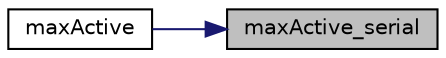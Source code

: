 digraph "maxActive_serial"
{
 // LATEX_PDF_SIZE
  edge [fontname="Helvetica",fontsize="10",labelfontname="Helvetica",labelfontsize="10"];
  node [fontname="Helvetica",fontsize="10",shape=record];
  rankdir="RL";
  Node1 [label="maxActive_serial",height=0.2,width=0.4,color="black", fillcolor="grey75", style="filled", fontcolor="black",tooltip=" "];
  Node1 -> Node2 [dir="back",color="midnightblue",fontsize="10",style="solid",fontname="Helvetica"];
  Node2 [label="maxActive",height=0.2,width=0.4,color="black", fillcolor="white", style="filled",URL="$namespacepFlow.html#a901374af9bb829fbdb7b4b8f836da5e3",tooltip=" "];
}

